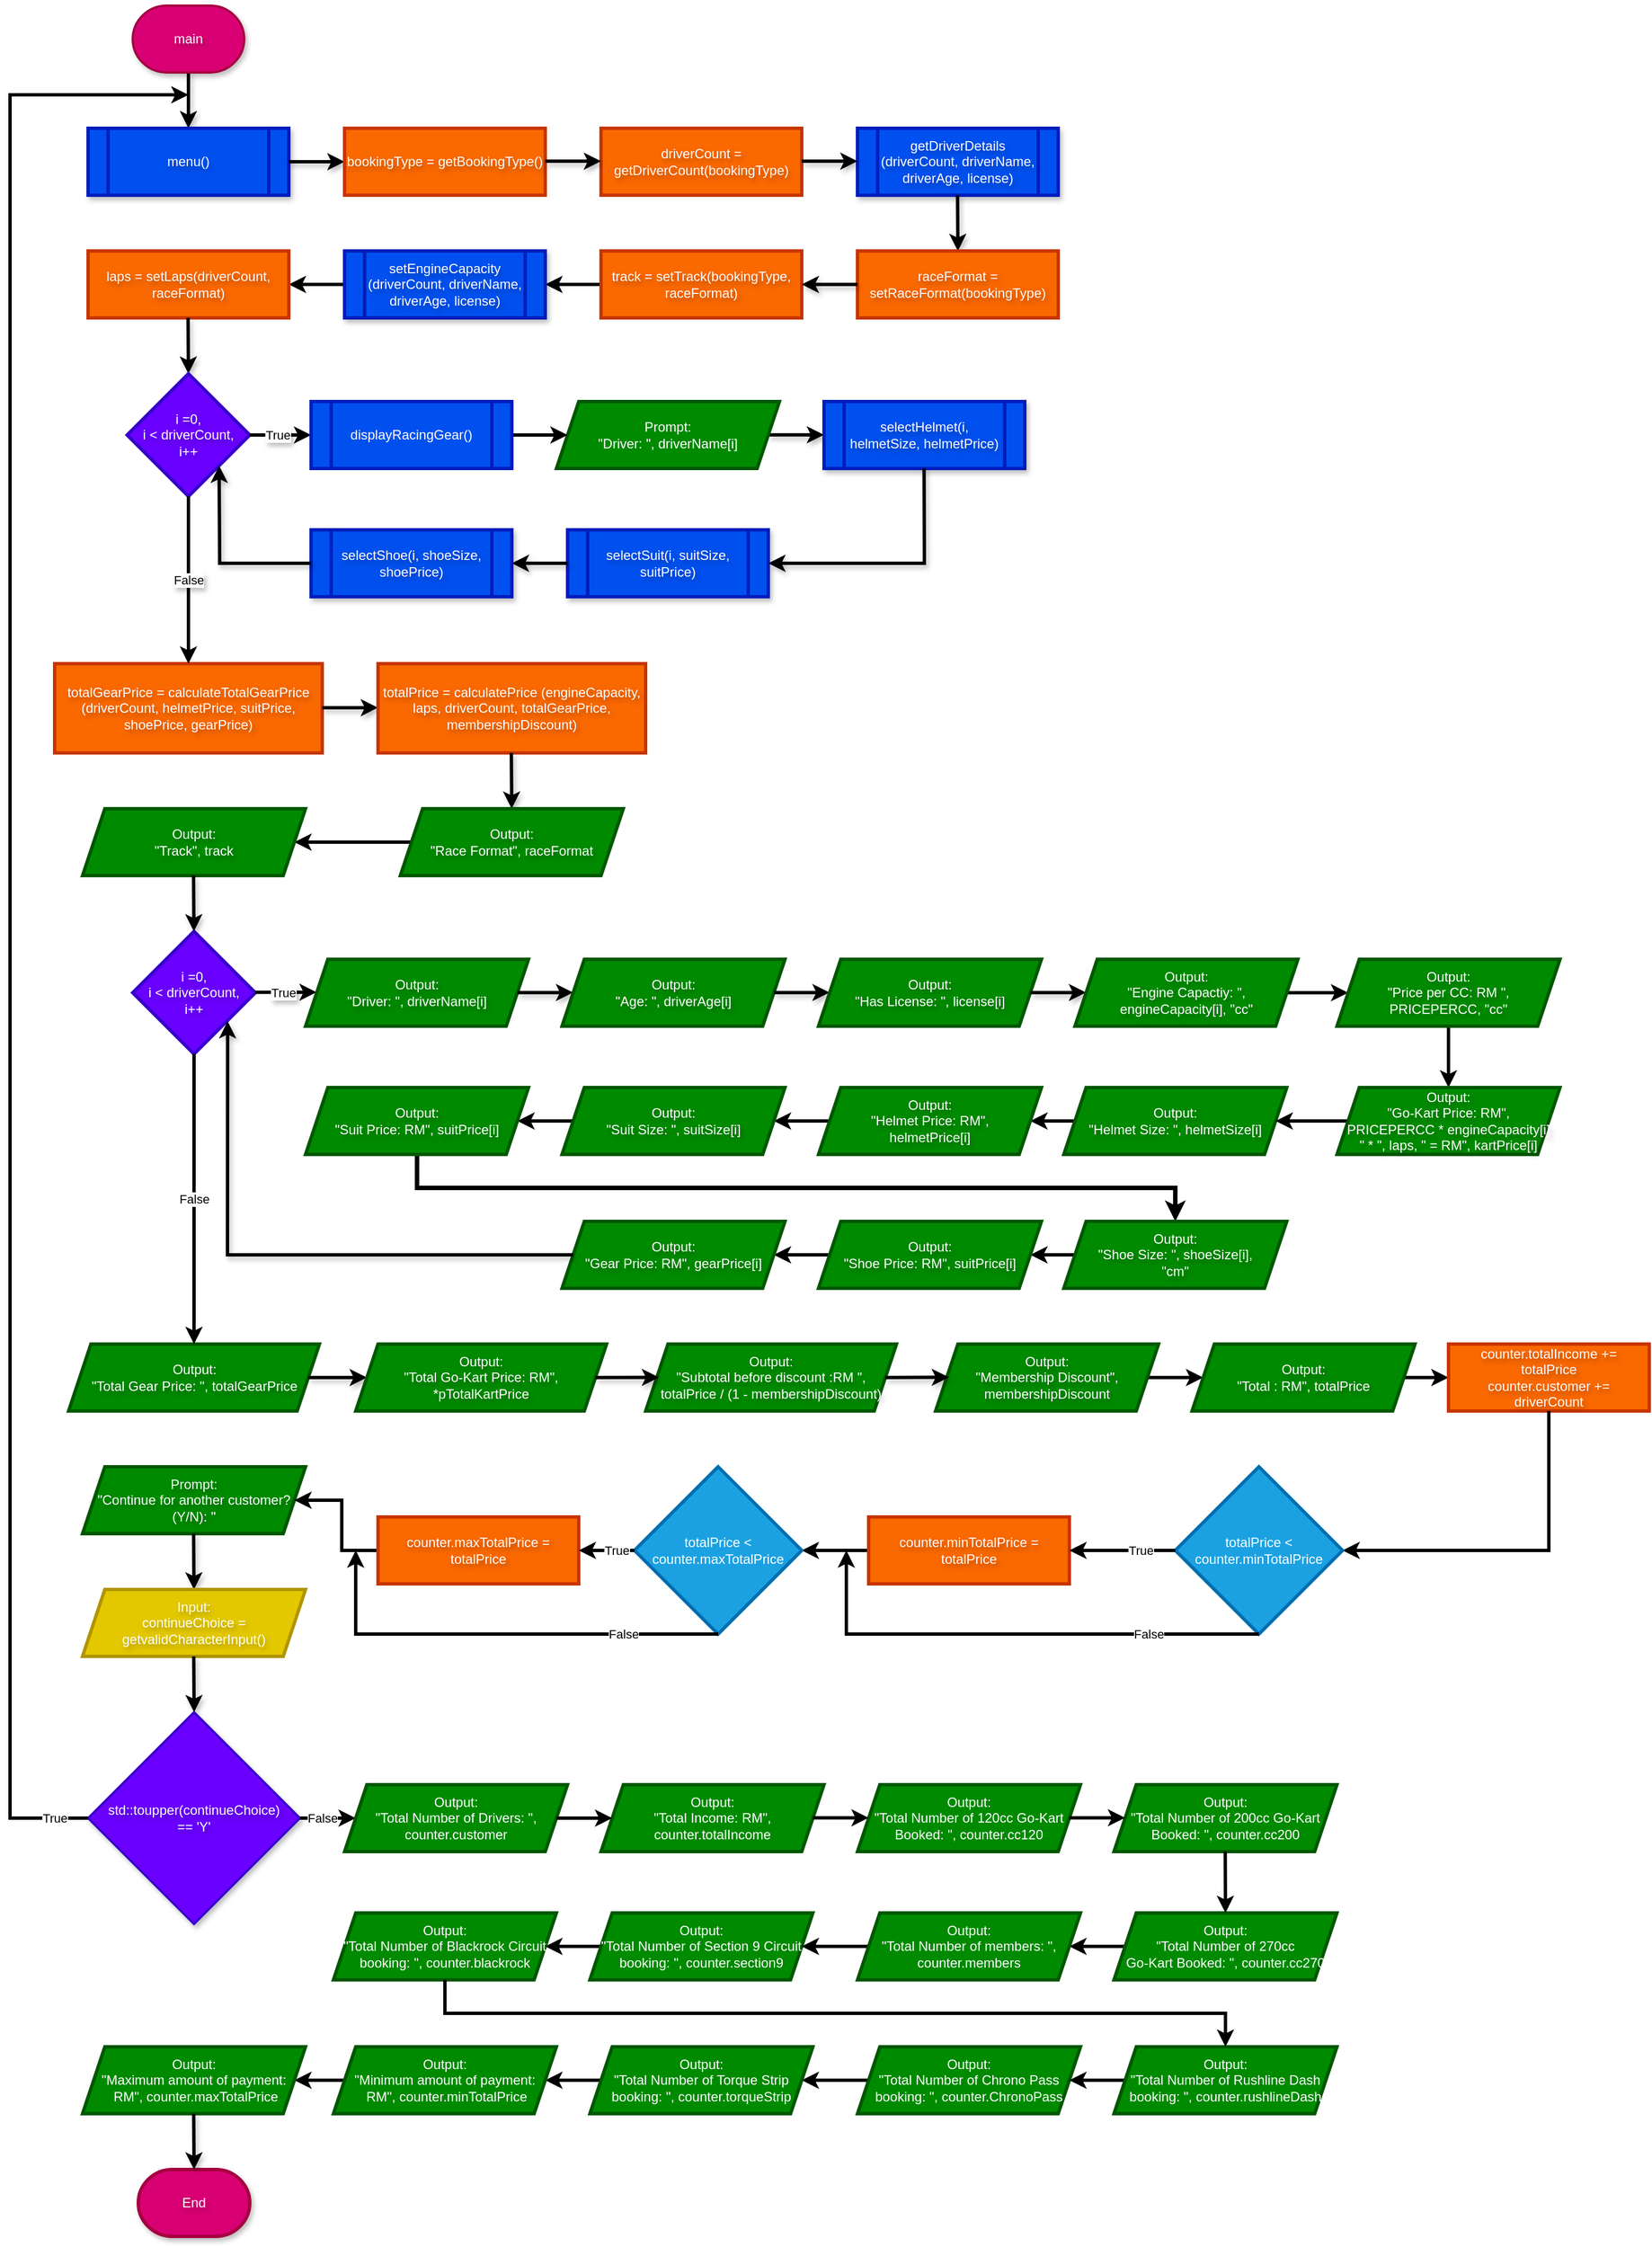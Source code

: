 <mxfile>
    <diagram id="DSDsXnFP1v6kwenmJiHx" name="Page-1">
        <mxGraphModel dx="701" dy="354" grid="1" gridSize="10" guides="1" tooltips="1" connect="1" arrows="1" fold="1" page="1" pageScale="1" pageWidth="827" pageHeight="1169" background="none" math="0" shadow="0">
            <root>
                <mxCell id="0"/>
                <mxCell id="1" parent="0"/>
                <mxCell id="25" value="" style="edgeStyle=none;html=1;strokeWidth=3;shadow=1;textShadow=1;spacing=2;" parent="1" source="2" target="24" edge="1">
                    <mxGeometry relative="1" as="geometry"/>
                </mxCell>
                <mxCell id="2" value="main" style="strokeWidth=2;html=1;shape=mxgraph.flowchart.terminator;whiteSpace=wrap;fillColor=#d80073;strokeColor=#A50040;shadow=1;fontColor=#ffffff;textShadow=1;spacing=2;" parent="1" vertex="1">
                    <mxGeometry x="270" y="40" width="100" height="60" as="geometry"/>
                </mxCell>
                <mxCell id="24" value="menu()" style="shape=process;whiteSpace=wrap;html=1;backgroundOutline=1;strokeWidth=3;shadow=1;fillColor=#0050ef;strokeColor=#001DBC;fontColor=#ffffff;textShadow=1;spacing=2;" parent="1" vertex="1">
                    <mxGeometry x="230" y="150" width="180" height="60" as="geometry"/>
                </mxCell>
                <mxCell id="109" value="std::toupper(continueChoice)&lt;br&gt;== &#39;Y&#39;" style="rhombus;whiteSpace=wrap;html=1;fillColor=#6a00ff;strokeColor=#3700CC;strokeWidth=2;shadow=1;fontColor=#ffffff;textShadow=1;spacing=2;" parent="1" vertex="1">
                    <mxGeometry x="230" y="1570" width="190" height="190" as="geometry"/>
                </mxCell>
                <mxCell id="118" value="" style="edgeStyle=none;html=1;strokeWidth=3;shadow=1;textShadow=1;spacing=2;exitX=1;exitY=0.5;exitDx=0;exitDy=0;" parent="1" source="24" edge="1">
                    <mxGeometry relative="1" as="geometry">
                        <mxPoint x="319.66" y="210" as="sourcePoint"/>
                        <mxPoint x="460" y="180" as="targetPoint"/>
                    </mxGeometry>
                </mxCell>
                <mxCell id="119" value="bookingType = getBookingType()" style="whiteSpace=wrap;html=1;fillColor=#fa6800;fontColor=#FFFFFF;strokeColor=#C73500;strokeWidth=3;textShadow=1;spacing=2;" parent="1" vertex="1">
                    <mxGeometry x="460" y="150" width="180" height="60" as="geometry"/>
                </mxCell>
                <mxCell id="121" value="driverCount =&lt;br&gt;getDriverCount(bookingType)" style="whiteSpace=wrap;html=1;fillColor=#fa6800;fontColor=#FFFFFF;strokeColor=#C73500;strokeWidth=3;textShadow=1;spacing=2;" parent="1" vertex="1">
                    <mxGeometry x="690" y="150" width="180" height="60" as="geometry"/>
                </mxCell>
                <mxCell id="124" value="getDriverDetails (driverCount, driverName, driverAge, license)" style="shape=process;whiteSpace=wrap;html=1;backgroundOutline=1;strokeWidth=3;shadow=1;fillColor=#0050ef;strokeColor=#001DBC;fontColor=#ffffff;textShadow=1;spacing=2;" parent="1" vertex="1">
                    <mxGeometry x="920" y="150" width="180" height="60" as="geometry"/>
                </mxCell>
                <mxCell id="125" value="" style="edgeStyle=none;html=1;strokeWidth=3;shadow=1;entryX=0.5;entryY=0;entryDx=0;entryDy=0;textShadow=1;spacing=2;" parent="1" edge="1">
                    <mxGeometry relative="1" as="geometry">
                        <mxPoint x="1009.71" y="210" as="sourcePoint"/>
                        <mxPoint x="1010.05" y="260" as="targetPoint"/>
                    </mxGeometry>
                </mxCell>
                <mxCell id="126" value="raceFormat =&lt;br&gt;setRaceFormat(bookingType)" style="whiteSpace=wrap;html=1;fillColor=#fa6800;fontColor=#FFFFFF;strokeColor=#C73500;strokeWidth=3;textShadow=1;spacing=2;" parent="1" vertex="1">
                    <mxGeometry x="920" y="260" width="180" height="60" as="geometry"/>
                </mxCell>
                <mxCell id="228" value="" style="edgeStyle=none;html=1;strokeWidth=3;" parent="1" source="129" target="132" edge="1">
                    <mxGeometry relative="1" as="geometry"/>
                </mxCell>
                <mxCell id="129" value="track = setTrack(bookingType, raceFormat)" style="whiteSpace=wrap;html=1;fillColor=#fa6800;fontColor=#FFFFFF;strokeColor=#C73500;strokeWidth=3;textShadow=1;spacing=2;" parent="1" vertex="1">
                    <mxGeometry x="690" y="260" width="180" height="60" as="geometry"/>
                </mxCell>
                <mxCell id="229" value="" style="edgeStyle=none;html=1;strokeWidth=3;" parent="1" source="132" target="134" edge="1">
                    <mxGeometry relative="1" as="geometry"/>
                </mxCell>
                <mxCell id="132" value="setEngineCapacity&lt;br&gt;(driverCount, driverName, driverAge, license)" style="shape=process;whiteSpace=wrap;html=1;backgroundOutline=1;strokeWidth=3;shadow=1;fillColor=#0050ef;strokeColor=#001DBC;fontColor=#ffffff;textShadow=1;spacing=2;" parent="1" vertex="1">
                    <mxGeometry x="460" y="260" width="180" height="60" as="geometry"/>
                </mxCell>
                <mxCell id="134" value="laps = setLaps(driverCount, raceFormat)" style="whiteSpace=wrap;html=1;fillColor=#fa6800;fontColor=#FFFFFF;strokeColor=#C73500;strokeWidth=3;textShadow=1;spacing=2;" parent="1" vertex="1">
                    <mxGeometry x="230" y="260" width="180" height="60" as="geometry"/>
                </mxCell>
                <mxCell id="135" value="" style="edgeStyle=none;html=1;strokeWidth=3;shadow=1;entryX=0.5;entryY=0;entryDx=0;entryDy=0;textShadow=1;spacing=2;" parent="1" edge="1">
                    <mxGeometry relative="1" as="geometry">
                        <mxPoint x="319.66" y="320" as="sourcePoint"/>
                        <mxPoint x="320" y="370" as="targetPoint"/>
                    </mxGeometry>
                </mxCell>
                <mxCell id="136" value="i =0,&lt;br&gt;i &amp;lt; driverCount,&lt;br&gt;i++" style="rhombus;whiteSpace=wrap;html=1;fillColor=#6a00ff;fontColor=#ffffff;strokeColor=#3700CC;textShadow=1;spacing=2;strokeWidth=3;" parent="1" vertex="1">
                    <mxGeometry x="265" y="370" width="110" height="110" as="geometry"/>
                </mxCell>
                <mxCell id="143" value="selectSuit(i, suitSize, suitPrice)" style="shape=process;whiteSpace=wrap;html=1;backgroundOutline=1;strokeWidth=3;shadow=1;fillColor=#0050ef;strokeColor=#001DBC;fontColor=#ffffff;textShadow=1;spacing=2;" parent="1" vertex="1">
                    <mxGeometry x="660" y="510" width="180" height="60" as="geometry"/>
                </mxCell>
                <mxCell id="145" value="selectShoe(i, shoeSize, shoePrice)" style="shape=process;whiteSpace=wrap;html=1;backgroundOutline=1;strokeWidth=3;shadow=1;fillColor=#0050ef;strokeColor=#001DBC;fontColor=#ffffff;textShadow=1;spacing=2;" parent="1" vertex="1">
                    <mxGeometry x="430" y="510" width="180" height="60" as="geometry"/>
                </mxCell>
                <mxCell id="146" value="" style="edgeStyle=none;html=1;strokeWidth=3;shadow=1;entryX=1;entryY=1;entryDx=0;entryDy=0;exitX=0;exitY=0.5;exitDx=0;exitDy=0;rounded=0;curved=0;textShadow=1;spacing=2;" parent="1" source="145" target="136" edge="1">
                    <mxGeometry relative="1" as="geometry">
                        <mxPoint x="428" y="770" as="sourcePoint"/>
                        <mxPoint x="346.5" y="452.5" as="targetPoint"/>
                        <Array as="points">
                            <mxPoint x="348" y="540"/>
                        </Array>
                    </mxGeometry>
                </mxCell>
                <mxCell id="149" value="totalGearPrice = calculateTotalGearPrice (driverCount, helmetPrice, suitPrice, shoePrice, gearPrice)" style="whiteSpace=wrap;html=1;fillColor=#fa6800;fontColor=#FFFFFF;strokeColor=#C73500;strokeWidth=3;textShadow=1;spacing=2;" parent="1" vertex="1">
                    <mxGeometry x="200" y="630" width="240" height="80" as="geometry"/>
                </mxCell>
                <mxCell id="150" value="" style="endArrow=classic;html=1;exitX=0.5;exitY=1;exitDx=0;exitDy=0;entryX=0.5;entryY=0;entryDx=0;entryDy=0;strokeWidth=3;textShadow=1;spacing=2;" parent="1" source="136" target="149" edge="1">
                    <mxGeometry relative="1" as="geometry">
                        <mxPoint x="300" y="630" as="sourcePoint"/>
                        <mxPoint x="400" y="630" as="targetPoint"/>
                    </mxGeometry>
                </mxCell>
                <mxCell id="151" value="False" style="edgeLabel;resizable=0;html=1;;align=center;verticalAlign=middle;textShadow=1;spacing=2;" parent="150" connectable="0" vertex="1">
                    <mxGeometry relative="1" as="geometry"/>
                </mxCell>
                <mxCell id="152" value="" style="endArrow=classic;html=1;exitX=1;exitY=0.5;exitDx=0;exitDy=0;entryX=0;entryY=0.5;entryDx=0;entryDy=0;strokeWidth=3;textShadow=1;spacing=2;" parent="1" source="136" edge="1">
                    <mxGeometry relative="1" as="geometry">
                        <mxPoint x="390" y="460" as="sourcePoint"/>
                        <mxPoint x="430" y="425" as="targetPoint"/>
                    </mxGeometry>
                </mxCell>
                <mxCell id="153" value="True" style="edgeLabel;resizable=0;html=1;;align=center;verticalAlign=middle;textShadow=1;spacing=2;" parent="152" connectable="0" vertex="1">
                    <mxGeometry relative="1" as="geometry">
                        <mxPoint x="-3" as="offset"/>
                    </mxGeometry>
                </mxCell>
                <mxCell id="155" value="" style="edgeStyle=none;html=1;strokeWidth=3;shadow=1;textShadow=1;spacing=2;" parent="1" edge="1">
                    <mxGeometry relative="1" as="geometry">
                        <mxPoint x="440" y="669.47" as="sourcePoint"/>
                        <mxPoint x="490" y="669.47" as="targetPoint"/>
                    </mxGeometry>
                </mxCell>
                <mxCell id="156" value="totalPrice = calculatePrice (engineCapacity, laps, driverCount, totalGearPrice, membershipDiscount)" style="whiteSpace=wrap;html=1;fillColor=#fa6800;fontColor=#FFFFFF;strokeColor=#C73500;strokeWidth=3;textShadow=1;spacing=2;" parent="1" vertex="1">
                    <mxGeometry x="490" y="630" width="240" height="80" as="geometry"/>
                </mxCell>
                <mxCell id="157" value="" style="edgeStyle=none;html=1;strokeWidth=3;shadow=1;entryX=0.5;entryY=0;entryDx=0;entryDy=0;textShadow=1;spacing=2;" parent="1" edge="1">
                    <mxGeometry relative="1" as="geometry">
                        <mxPoint x="609.58" y="710" as="sourcePoint"/>
                        <mxPoint x="609.92" y="760" as="targetPoint"/>
                    </mxGeometry>
                </mxCell>
                <mxCell id="230" value="" style="edgeStyle=none;html=1;strokeWidth=3;" parent="1" source="158" target="161" edge="1">
                    <mxGeometry relative="1" as="geometry"/>
                </mxCell>
                <mxCell id="158" value="Output:&lt;br&gt;&quot;Race Format&quot;, raceFormat" style="shape=parallelogram;perimeter=parallelogramPerimeter;whiteSpace=wrap;html=1;fixedSize=1;fillColor=#008a00;fontColor=#ffffff;strokeColor=#005700;textShadow=1;spacing=2;strokeWidth=3;" parent="1" vertex="1">
                    <mxGeometry x="510" y="760" width="200" height="60" as="geometry"/>
                </mxCell>
                <mxCell id="161" value="Output:&lt;br&gt;&quot;Track&quot;, track" style="shape=parallelogram;perimeter=parallelogramPerimeter;whiteSpace=wrap;html=1;fixedSize=1;fillColor=#008a00;fontColor=#ffffff;strokeColor=#005700;textShadow=1;spacing=2;strokeWidth=3;" parent="1" vertex="1">
                    <mxGeometry x="225" y="760" width="200" height="60" as="geometry"/>
                </mxCell>
                <mxCell id="162" value="i =0,&lt;br&gt;i &amp;lt; driverCount,&lt;br&gt;i++" style="rhombus;whiteSpace=wrap;html=1;fillColor=#6a00ff;fontColor=#ffffff;strokeColor=#3700CC;textShadow=1;spacing=2;strokeWidth=3;" parent="1" vertex="1">
                    <mxGeometry x="270" y="870" width="110" height="110" as="geometry"/>
                </mxCell>
                <mxCell id="163" value="" style="edgeStyle=none;html=1;strokeWidth=3;shadow=1;entryX=0.5;entryY=0;entryDx=0;entryDy=0;textShadow=1;spacing=2;" parent="1" edge="1">
                    <mxGeometry relative="1" as="geometry">
                        <mxPoint x="324.57" y="820" as="sourcePoint"/>
                        <mxPoint x="324.91" y="870" as="targetPoint"/>
                    </mxGeometry>
                </mxCell>
                <mxCell id="164" value="" style="endArrow=classic;html=1;exitX=1;exitY=0.5;exitDx=0;exitDy=0;entryX=0;entryY=0.5;entryDx=0;entryDy=0;strokeWidth=3;textShadow=1;spacing=2;" parent="1" edge="1">
                    <mxGeometry relative="1" as="geometry">
                        <mxPoint x="380" y="924.57" as="sourcePoint"/>
                        <mxPoint x="435" y="924.57" as="targetPoint"/>
                    </mxGeometry>
                </mxCell>
                <mxCell id="165" value="True" style="edgeLabel;resizable=0;html=1;;align=center;verticalAlign=middle;textShadow=1;spacing=2;" parent="164" connectable="0" vertex="1">
                    <mxGeometry relative="1" as="geometry">
                        <mxPoint x="-3" as="offset"/>
                    </mxGeometry>
                </mxCell>
                <mxCell id="166" value="Output:&lt;br&gt;&quot;Driver: &quot;, driverName[i]" style="shape=parallelogram;perimeter=parallelogramPerimeter;whiteSpace=wrap;html=1;fixedSize=1;fillColor=#008a00;fontColor=#ffffff;strokeColor=#005700;textShadow=1;spacing=2;strokeWidth=3;" parent="1" vertex="1">
                    <mxGeometry x="425" y="895" width="200" height="60" as="geometry"/>
                </mxCell>
                <mxCell id="192" value="" style="edgeStyle=none;html=1;textShadow=1;strokeWidth=3;spacing=2;" parent="1" source="171" target="184" edge="1">
                    <mxGeometry relative="1" as="geometry"/>
                </mxCell>
                <mxCell id="171" value="Output:&lt;br&gt;&quot;Helmet Size: &quot;, helmetSize[i]" style="shape=parallelogram;perimeter=parallelogramPerimeter;whiteSpace=wrap;html=1;fixedSize=1;fillColor=#008a00;fontColor=#ffffff;strokeColor=#005700;textShadow=1;spacing=2;strokeWidth=3;" parent="1" vertex="1">
                    <mxGeometry x="1105" y="1010" width="200" height="60" as="geometry"/>
                </mxCell>
                <mxCell id="172" value="" style="edgeStyle=none;html=1;strokeWidth=3;shadow=1;textShadow=1;spacing=2;" parent="1" edge="1">
                    <mxGeometry relative="1" as="geometry">
                        <mxPoint x="840" y="424.83" as="sourcePoint"/>
                        <mxPoint x="890" y="424.83" as="targetPoint"/>
                    </mxGeometry>
                </mxCell>
                <mxCell id="173" value="selectHelmet(i, helmetSize, helmetPrice)" style="shape=process;whiteSpace=wrap;html=1;backgroundOutline=1;strokeWidth=3;shadow=1;fillColor=#0050ef;strokeColor=#001DBC;fontColor=#ffffff;textShadow=1;spacing=2;" parent="1" vertex="1">
                    <mxGeometry x="890" y="395" width="180" height="60" as="geometry"/>
                </mxCell>
                <mxCell id="174" value="" style="edgeStyle=none;html=1;strokeWidth=3;shadow=1;entryX=1;entryY=0.5;entryDx=0;entryDy=0;textShadow=1;spacing=2;rounded=0;curved=0;" parent="1" target="143" edge="1">
                    <mxGeometry relative="1" as="geometry">
                        <mxPoint x="979.7" y="455" as="sourcePoint"/>
                        <mxPoint x="980" y="510" as="targetPoint"/>
                        <Array as="points">
                            <mxPoint x="980" y="540"/>
                        </Array>
                    </mxGeometry>
                </mxCell>
                <mxCell id="176" value="" style="edgeStyle=none;html=1;strokeWidth=3;shadow=1;entryX=1;entryY=0.5;entryDx=0;entryDy=0;exitX=0;exitY=0.5;exitDx=0;exitDy=0;textShadow=1;spacing=2;" parent="1" source="143" target="145" edge="1">
                    <mxGeometry relative="1" as="geometry">
                        <mxPoint x="620" y="434.83" as="sourcePoint"/>
                        <mxPoint x="670" y="434.83" as="targetPoint"/>
                    </mxGeometry>
                </mxCell>
                <mxCell id="178" value="" style="edgeStyle=none;html=1;strokeWidth=3;shadow=1;textShadow=1;spacing=2;" parent="1" edge="1">
                    <mxGeometry relative="1" as="geometry">
                        <mxPoint x="615" y="924.82" as="sourcePoint"/>
                        <mxPoint x="665" y="924.82" as="targetPoint"/>
                    </mxGeometry>
                </mxCell>
                <mxCell id="179" value="Output:&lt;br&gt;&quot;Age: &quot;, driverAge[i]" style="shape=parallelogram;perimeter=parallelogramPerimeter;whiteSpace=wrap;html=1;fixedSize=1;fillColor=#008a00;fontColor=#ffffff;strokeColor=#005700;textShadow=1;spacing=2;strokeWidth=3;" parent="1" vertex="1">
                    <mxGeometry x="655" y="895" width="200" height="60" as="geometry"/>
                </mxCell>
                <mxCell id="180" value="" style="edgeStyle=none;html=1;strokeWidth=3;shadow=1;textShadow=1;spacing=2;" parent="1" edge="1">
                    <mxGeometry relative="1" as="geometry">
                        <mxPoint x="845" y="924.82" as="sourcePoint"/>
                        <mxPoint x="895" y="924.82" as="targetPoint"/>
                    </mxGeometry>
                </mxCell>
                <mxCell id="181" value="&lt;span style=&quot;color: rgb(255, 255, 255);&quot;&gt;Output:&lt;/span&gt;&lt;br&gt;&lt;span style=&quot;color: rgb(255, 255, 255);&quot;&gt;&quot;Has License: &quot;, license[i]&lt;/span&gt;" style="shape=parallelogram;perimeter=parallelogramPerimeter;whiteSpace=wrap;html=1;fixedSize=1;fillColor=#008a00;fontColor=#ffffff;strokeColor=#005700;textShadow=1;spacing=2;strokeWidth=3;" parent="1" vertex="1">
                    <mxGeometry x="885" y="895" width="200" height="60" as="geometry"/>
                </mxCell>
                <mxCell id="182" value="" style="edgeStyle=none;html=1;strokeWidth=3;shadow=1;textShadow=1;spacing=2;" parent="1" edge="1">
                    <mxGeometry relative="1" as="geometry">
                        <mxPoint x="1075" y="924.82" as="sourcePoint"/>
                        <mxPoint x="1125" y="924.82" as="targetPoint"/>
                    </mxGeometry>
                </mxCell>
                <mxCell id="298" value="" style="edgeStyle=none;html=1;strokeWidth=3;" edge="1" parent="1" source="183" target="296">
                    <mxGeometry relative="1" as="geometry"/>
                </mxCell>
                <mxCell id="183" value="&lt;span style=&quot;color: rgb(255, 255, 255);&quot;&gt;Output:&lt;/span&gt;&lt;br&gt;&lt;span style=&quot;color: rgb(255, 255, 255);&quot;&gt;&quot;Engine Capactiy: &quot;, engineCapacity[i], &quot;cc&quot;&lt;/span&gt;" style="shape=parallelogram;perimeter=parallelogramPerimeter;whiteSpace=wrap;html=1;fixedSize=1;fillColor=#008a00;fontColor=#ffffff;strokeColor=#005700;textShadow=1;spacing=2;strokeWidth=3;" parent="1" vertex="1">
                    <mxGeometry x="1115" y="895" width="200" height="60" as="geometry"/>
                </mxCell>
                <mxCell id="193" value="" style="edgeStyle=none;html=1;textShadow=1;strokeWidth=3;spacing=2;" parent="1" source="184" target="185" edge="1">
                    <mxGeometry relative="1" as="geometry"/>
                </mxCell>
                <mxCell id="184" value="&lt;span style=&quot;color: rgb(255, 255, 255);&quot;&gt;Output:&lt;/span&gt;&lt;br&gt;&lt;span style=&quot;color: rgb(255, 255, 255);&quot;&gt;&quot;Helmet Price: RM&quot;,&lt;br&gt;helmetPrice[i]&lt;/span&gt;" style="shape=parallelogram;perimeter=parallelogramPerimeter;whiteSpace=wrap;html=1;fixedSize=1;fillColor=#008a00;fontColor=#ffffff;strokeColor=#005700;textShadow=1;spacing=2;strokeWidth=3;" parent="1" vertex="1">
                    <mxGeometry x="885" y="1010" width="200" height="60" as="geometry"/>
                </mxCell>
                <mxCell id="194" value="" style="edgeStyle=none;html=1;textShadow=1;strokeWidth=3;spacing=2;" parent="1" source="185" target="186" edge="1">
                    <mxGeometry relative="1" as="geometry"/>
                </mxCell>
                <mxCell id="185" value="&lt;span style=&quot;color: rgb(255, 255, 255);&quot;&gt;Output:&lt;/span&gt;&lt;br&gt;&lt;span style=&quot;color: rgb(255, 255, 255);&quot;&gt;&quot;Suit Size: &quot;, suitSize[i]&lt;/span&gt;" style="shape=parallelogram;perimeter=parallelogramPerimeter;whiteSpace=wrap;html=1;fixedSize=1;fillColor=#008a00;fontColor=#ffffff;strokeColor=#005700;textShadow=1;spacing=2;strokeWidth=3;" parent="1" vertex="1">
                    <mxGeometry x="655" y="1010" width="200" height="60" as="geometry"/>
                </mxCell>
                <mxCell id="196" value="" style="edgeStyle=none;html=1;entryX=0.5;entryY=0;entryDx=0;entryDy=0;strokeWidth=4;textShadow=1;rounded=0;curved=0;spacing=2;" parent="1" source="186" target="187" edge="1">
                    <mxGeometry relative="1" as="geometry">
                        <mxPoint x="525.0" y="1150" as="targetPoint"/>
                        <Array as="points">
                            <mxPoint x="525" y="1100"/>
                            <mxPoint x="1205" y="1100"/>
                        </Array>
                    </mxGeometry>
                </mxCell>
                <mxCell id="186" value="&lt;span style=&quot;color: rgb(255, 255, 255);&quot;&gt;Output:&lt;/span&gt;&lt;br&gt;&lt;span style=&quot;color: rgb(255, 255, 255);&quot;&gt;&quot;Suit Price: RM&quot;, suitPrice[i]&lt;/span&gt;" style="shape=parallelogram;perimeter=parallelogramPerimeter;whiteSpace=wrap;html=1;fixedSize=1;fillColor=#008a00;fontColor=#ffffff;strokeColor=#005700;textShadow=1;spacing=2;strokeWidth=3;" parent="1" vertex="1">
                    <mxGeometry x="425" y="1010" width="200" height="60" as="geometry"/>
                </mxCell>
                <mxCell id="197" value="" style="edgeStyle=none;html=1;textShadow=1;strokeWidth=3;spacing=2;" parent="1" source="187" target="188" edge="1">
                    <mxGeometry relative="1" as="geometry"/>
                </mxCell>
                <mxCell id="187" value="&lt;span style=&quot;color: rgb(255, 255, 255);&quot;&gt;Output:&lt;/span&gt;&lt;br&gt;&lt;span style=&quot;color: rgb(255, 255, 255);&quot;&gt;&quot;Shoe Size: &quot;, shoeSize[i],&lt;br&gt;&quot;cm&quot;&lt;/span&gt;" style="shape=parallelogram;perimeter=parallelogramPerimeter;whiteSpace=wrap;html=1;fixedSize=1;fillColor=#008a00;fontColor=#ffffff;strokeColor=#005700;textShadow=1;spacing=2;strokeWidth=3;" parent="1" vertex="1">
                    <mxGeometry x="1105" y="1130" width="200" height="60" as="geometry"/>
                </mxCell>
                <mxCell id="198" value="" style="edgeStyle=none;html=1;textShadow=1;strokeWidth=3;spacing=2;" parent="1" source="188" target="189" edge="1">
                    <mxGeometry relative="1" as="geometry"/>
                </mxCell>
                <mxCell id="188" value="&lt;span style=&quot;color: rgb(255, 255, 255);&quot;&gt;Output:&lt;/span&gt;&lt;br&gt;&lt;span style=&quot;color: rgb(255, 255, 255);&quot;&gt;&quot;Shoe Price: RM&quot;, suitPrice[i]&lt;/span&gt;" style="shape=parallelogram;perimeter=parallelogramPerimeter;whiteSpace=wrap;html=1;fixedSize=1;fillColor=#008a00;fontColor=#ffffff;strokeColor=#005700;textShadow=1;spacing=2;strokeWidth=3;" parent="1" vertex="1">
                    <mxGeometry x="885" y="1130" width="200" height="60" as="geometry"/>
                </mxCell>
                <mxCell id="189" value="&lt;span style=&quot;color: rgb(255, 255, 255);&quot;&gt;Output:&lt;/span&gt;&lt;br&gt;&lt;span style=&quot;color: rgb(255, 255, 255);&quot;&gt;&quot;Gear Price: RM&quot;, gearPrice[i]&lt;/span&gt;" style="shape=parallelogram;perimeter=parallelogramPerimeter;whiteSpace=wrap;html=1;fixedSize=1;fillColor=#008a00;fontColor=#ffffff;strokeColor=#005700;textShadow=1;spacing=2;strokeWidth=3;" parent="1" vertex="1">
                    <mxGeometry x="655" y="1130" width="200" height="60" as="geometry"/>
                </mxCell>
                <mxCell id="190" value="" style="edgeStyle=none;html=1;strokeWidth=3;shadow=1;exitX=0;exitY=0.5;exitDx=0;exitDy=0;textShadow=1;rounded=0;curved=0;entryX=0.774;entryY=0.732;entryDx=0;entryDy=0;entryPerimeter=0;spacing=2;" parent="1" source="189" target="162" edge="1">
                    <mxGeometry relative="1" as="geometry">
                        <mxPoint x="674" y="1157.5" as="sourcePoint"/>
                        <mxPoint x="355" y="990" as="targetPoint"/>
                        <Array as="points">
                            <mxPoint x="355" y="1160"/>
                        </Array>
                    </mxGeometry>
                </mxCell>
                <mxCell id="201" value="&lt;span style=&quot;color: rgb(255, 255, 255);&quot;&gt;Output:&lt;/span&gt;&lt;br&gt;&lt;span style=&quot;color: rgb(255, 255, 255);&quot;&gt;&quot;Total Gear Price: &quot;, totalGearPrice&lt;/span&gt;" style="shape=parallelogram;perimeter=parallelogramPerimeter;whiteSpace=wrap;html=1;fixedSize=1;fillColor=#008a00;fontColor=#ffffff;strokeColor=#005700;textShadow=1;spacing=2;strokeWidth=3;" parent="1" vertex="1">
                    <mxGeometry x="212.5" y="1240" width="225" height="60" as="geometry"/>
                </mxCell>
                <mxCell id="202" value="" style="endArrow=classic;html=1;exitX=0.5;exitY=1;exitDx=0;exitDy=0;entryX=0.5;entryY=0;entryDx=0;entryDy=0;strokeWidth=3;spacing=2;" parent="1" source="162" target="201" edge="1">
                    <mxGeometry relative="1" as="geometry">
                        <mxPoint x="375" y="1070" as="sourcePoint"/>
                        <mxPoint x="475" y="1070" as="targetPoint"/>
                    </mxGeometry>
                </mxCell>
                <mxCell id="203" value="False" style="edgeLabel;resizable=0;html=1;;align=center;verticalAlign=middle;spacing=2;" parent="202" connectable="0" vertex="1">
                    <mxGeometry relative="1" as="geometry"/>
                </mxCell>
                <mxCell id="204" value="" style="edgeStyle=none;html=1;strokeWidth=3;shadow=1;textShadow=1;spacing=2;exitX=1;exitY=0.5;exitDx=0;exitDy=0;" parent="1" source="201" edge="1">
                    <mxGeometry relative="1" as="geometry">
                        <mxPoint x="438" y="1270" as="sourcePoint"/>
                        <mxPoint x="480" y="1270" as="targetPoint"/>
                    </mxGeometry>
                </mxCell>
                <mxCell id="231" value="" style="edgeStyle=none;html=1;strokeWidth=3;" parent="1" source="205" target="207" edge="1">
                    <mxGeometry relative="1" as="geometry"/>
                </mxCell>
                <mxCell id="205" value="Output:&lt;br&gt;&quot;Membership Discount&quot;,&lt;br&gt;membershipDiscount" style="shape=parallelogram;perimeter=parallelogramPerimeter;whiteSpace=wrap;html=1;fixedSize=1;fillColor=#008a00;fontColor=#ffffff;strokeColor=#005700;textShadow=1;spacing=2;strokeWidth=3;" parent="1" vertex="1">
                    <mxGeometry x="990" y="1240" width="200" height="60" as="geometry"/>
                </mxCell>
                <mxCell id="274" value="" style="edgeStyle=none;html=1;strokeWidth=3;" parent="1" source="207" target="208" edge="1">
                    <mxGeometry relative="1" as="geometry"/>
                </mxCell>
                <mxCell id="207" value="Output:&lt;br&gt;&quot;Total : RM&quot;, totalPrice" style="shape=parallelogram;perimeter=parallelogramPerimeter;whiteSpace=wrap;html=1;fixedSize=1;fillColor=#008a00;fontColor=#ffffff;strokeColor=#005700;textShadow=1;spacing=2;strokeWidth=3;" parent="1" vertex="1">
                    <mxGeometry x="1220" y="1240" width="200" height="60" as="geometry"/>
                </mxCell>
                <mxCell id="208" value="counter.totalIncome +=&lt;br&gt;totalPrice&lt;br&gt;&lt;span style=&quot;color: rgb(255, 255, 255);&quot;&gt;counter.customer +=&lt;/span&gt;&lt;br&gt;&lt;span style=&quot;color: rgb(255, 255, 255);&quot;&gt;driverCount&lt;/span&gt;" style="whiteSpace=wrap;html=1;fillColor=#fa6800;fontColor=#FFFFFF;strokeColor=#C73500;strokeWidth=3;textShadow=1;spacing=2;" parent="1" vertex="1">
                    <mxGeometry x="1450" y="1240" width="180" height="60" as="geometry"/>
                </mxCell>
                <mxCell id="283" value="" style="edgeStyle=none;html=1;strokeWidth=3;exitX=0.5;exitY=1;exitDx=0;exitDy=0;entryX=1;entryY=0.5;entryDx=0;entryDy=0;rounded=0;curved=0;" parent="1" edge="1" target="276" source="208">
                    <mxGeometry relative="1" as="geometry">
                        <mxPoint x="1280" y="1300" as="sourcePoint"/>
                        <mxPoint x="1280" y="1350" as="targetPoint"/>
                        <Array as="points">
                            <mxPoint x="1540" y="1425"/>
                        </Array>
                    </mxGeometry>
                </mxCell>
                <mxCell id="215" value="Prompt:&lt;br&gt;&quot;Continue for another customer?&lt;br&gt;(Y/N): &quot;" style="shape=parallelogram;perimeter=parallelogramPerimeter;whiteSpace=wrap;html=1;fixedSize=1;fillColor=#008a00;fontColor=#ffffff;strokeColor=#005700;textShadow=1;spacing=2;strokeWidth=3;" parent="1" vertex="1">
                    <mxGeometry x="225" y="1350" width="200" height="60" as="geometry"/>
                </mxCell>
                <mxCell id="216" value="" style="edgeStyle=none;html=1;strokeWidth=3;shadow=1;entryX=0.5;entryY=0;entryDx=0;entryDy=0;textShadow=1;spacing=2;" parent="1" edge="1">
                    <mxGeometry relative="1" as="geometry">
                        <mxPoint x="324.63" y="1410" as="sourcePoint"/>
                        <mxPoint x="324.97" y="1460" as="targetPoint"/>
                    </mxGeometry>
                </mxCell>
                <mxCell id="217" value="Input:&lt;br&gt;continueChoice =&lt;br&gt;getvalidCharacterInput()" style="shape=parallelogram;perimeter=parallelogramPerimeter;whiteSpace=wrap;html=1;fixedSize=1;fillColor=#e3c800;fontColor=#FFFFFF;strokeColor=#B09500;textShadow=1;spacing=2;strokeWidth=3;" parent="1" vertex="1">
                    <mxGeometry x="225" y="1460" width="200" height="60" as="geometry"/>
                </mxCell>
                <mxCell id="218" value="" style="edgeStyle=none;html=1;strokeWidth=3;shadow=1;entryX=0.5;entryY=0;entryDx=0;entryDy=0;textShadow=1;spacing=2;" parent="1" edge="1">
                    <mxGeometry relative="1" as="geometry">
                        <mxPoint x="324.76" y="1520" as="sourcePoint"/>
                        <mxPoint x="325.1" y="1570" as="targetPoint"/>
                    </mxGeometry>
                </mxCell>
                <mxCell id="221" value="End" style="strokeWidth=3;html=1;shape=mxgraph.flowchart.terminator;whiteSpace=wrap;fillColor=#d80073;strokeColor=#A50040;shadow=1;fontColor=#ffffff;textShadow=1;spacing=2;" parent="1" vertex="1">
                    <mxGeometry x="275" y="1980" width="100" height="60" as="geometry"/>
                </mxCell>
                <mxCell id="223" value="Prompt:&lt;br&gt;&quot;Driver: &quot;, driverName[i]" style="shape=parallelogram;perimeter=parallelogramPerimeter;whiteSpace=wrap;html=1;fixedSize=1;fillColor=#008a00;fontColor=#ffffff;strokeColor=#005700;strokeWidth=3;" parent="1" vertex="1">
                    <mxGeometry x="650" y="395" width="200" height="60" as="geometry"/>
                </mxCell>
                <mxCell id="225" value="" style="edgeStyle=none;html=1;strokeWidth=3;shadow=1;textShadow=1;spacing=2;exitX=1;exitY=0.5;exitDx=0;exitDy=0;" parent="1" edge="1">
                    <mxGeometry relative="1" as="geometry">
                        <mxPoint x="640" y="179.55" as="sourcePoint"/>
                        <mxPoint x="690" y="179.55" as="targetPoint"/>
                    </mxGeometry>
                </mxCell>
                <mxCell id="226" value="" style="edgeStyle=none;html=1;strokeWidth=3;shadow=1;textShadow=1;spacing=2;exitX=1;exitY=0.5;exitDx=0;exitDy=0;" parent="1" edge="1">
                    <mxGeometry relative="1" as="geometry">
                        <mxPoint x="870" y="179.5" as="sourcePoint"/>
                        <mxPoint x="920" y="179.5" as="targetPoint"/>
                    </mxGeometry>
                </mxCell>
                <mxCell id="227" value="" style="edgeStyle=none;html=1;strokeWidth=3;shadow=1;textShadow=1;spacing=2;exitX=0;exitY=0.5;exitDx=0;exitDy=0;entryX=1;entryY=0.5;entryDx=0;entryDy=0;" parent="1" source="126" target="129" edge="1">
                    <mxGeometry relative="1" as="geometry">
                        <mxPoint x="880" y="189.5" as="sourcePoint"/>
                        <mxPoint x="930" y="189.5" as="targetPoint"/>
                    </mxGeometry>
                </mxCell>
                <mxCell id="236" value="True" style="edgeStyle=none;orthogonalLoop=1;jettySize=auto;html=1;strokeWidth=3;exitX=0;exitY=0.5;exitDx=0;exitDy=0;rounded=0;curved=0;" parent="1" source="109" edge="1">
                    <mxGeometry x="-0.966" width="100" relative="1" as="geometry">
                        <mxPoint x="90" y="1750" as="sourcePoint"/>
                        <mxPoint x="320" y="120" as="targetPoint"/>
                        <Array as="points">
                            <mxPoint x="160" y="1665"/>
                            <mxPoint x="160" y="120"/>
                        </Array>
                        <mxPoint as="offset"/>
                    </mxGeometry>
                </mxCell>
                <mxCell id="238" value="False" style="edgeStyle=none;orthogonalLoop=1;jettySize=auto;html=1;strokeWidth=3;exitX=1;exitY=0.5;exitDx=0;exitDy=0;" parent="1" source="109" edge="1">
                    <mxGeometry x="-0.2" width="100" relative="1" as="geometry">
                        <mxPoint x="337.5" y="1770" as="sourcePoint"/>
                        <mxPoint x="470" y="1665" as="targetPoint"/>
                        <Array as="points"/>
                        <mxPoint as="offset"/>
                    </mxGeometry>
                </mxCell>
                <mxCell id="239" value="Output:&lt;br&gt;&quot;Total Number of Drivers: &quot;,&lt;br&gt;counter.customer" style="shape=parallelogram;perimeter=parallelogramPerimeter;whiteSpace=wrap;html=1;fixedSize=1;fillColor=#008a00;fontColor=#ffffff;strokeColor=#005700;strokeWidth=3;" parent="1" vertex="1">
                    <mxGeometry x="460" y="1635" width="200" height="60" as="geometry"/>
                </mxCell>
                <mxCell id="241" value="Output:&lt;br&gt;&quot;Total Number of 120cc Go-Kart Booked: &quot;, counter.cc120" style="shape=parallelogram;perimeter=parallelogramPerimeter;whiteSpace=wrap;html=1;fixedSize=1;fillColor=#008a00;fontColor=#ffffff;strokeColor=#005700;strokeWidth=3;" parent="1" vertex="1">
                    <mxGeometry x="920" y="1635" width="200" height="60" as="geometry"/>
                </mxCell>
                <mxCell id="242" value="Output:&lt;br&gt;&quot;Total Number of 200cc Go-Kart Booked: &quot;, counter.cc200" style="shape=parallelogram;perimeter=parallelogramPerimeter;whiteSpace=wrap;html=1;fixedSize=1;fillColor=#008a00;fontColor=#ffffff;strokeColor=#005700;strokeWidth=3;" parent="1" vertex="1">
                    <mxGeometry x="1150" y="1635" width="200" height="60" as="geometry"/>
                </mxCell>
                <mxCell id="264" value="" style="edgeStyle=none;html=1;strokeWidth=3;" parent="1" source="245" target="246" edge="1">
                    <mxGeometry relative="1" as="geometry"/>
                </mxCell>
                <mxCell id="245" value="Output:&lt;br&gt;&quot;Total Number of Section 9 Circuit booking: &quot;, counter.section9" style="shape=parallelogram;perimeter=parallelogramPerimeter;whiteSpace=wrap;html=1;fixedSize=1;strokeWidth=3;fillColor=#008a00;fontColor=#ffffff;strokeColor=#005700;" parent="1" vertex="1">
                    <mxGeometry x="680" y="1750" width="200" height="60" as="geometry"/>
                </mxCell>
                <mxCell id="246" value="Output:&lt;br&gt;&quot;Total Number of Blackrock Circuit booking: &quot;, counter.blackrock" style="shape=parallelogram;perimeter=parallelogramPerimeter;whiteSpace=wrap;html=1;fixedSize=1;strokeWidth=3;fillColor=#008a00;fontColor=#ffffff;strokeColor=#005700;" parent="1" vertex="1">
                    <mxGeometry x="450" y="1750" width="200" height="60" as="geometry"/>
                </mxCell>
                <mxCell id="268" value="" style="edgeStyle=none;html=1;strokeWidth=3;" parent="1" source="249" target="250" edge="1">
                    <mxGeometry relative="1" as="geometry"/>
                </mxCell>
                <mxCell id="249" value="Output:&lt;br&gt;&quot;Total Number of Chrono Pass booking: &quot;, counter.ChronoPass" style="shape=parallelogram;perimeter=parallelogramPerimeter;whiteSpace=wrap;html=1;fixedSize=1;fillColor=#008a00;fontColor=#ffffff;strokeColor=#005700;strokeWidth=3;" parent="1" vertex="1">
                    <mxGeometry x="920" y="1870" width="200" height="60" as="geometry"/>
                </mxCell>
                <mxCell id="291" value="" style="edgeStyle=none;html=1;strokeWidth=3;" parent="1" source="250" target="289" edge="1">
                    <mxGeometry relative="1" as="geometry"/>
                </mxCell>
                <mxCell id="250" value="Output:&lt;br&gt;&quot;Total Number of Torque Strip booking: &quot;, counter.torqueStrip" style="shape=parallelogram;perimeter=parallelogramPerimeter;whiteSpace=wrap;html=1;fixedSize=1;strokeWidth=3;fillColor=#008a00;fontColor=#ffffff;strokeColor=#005700;" parent="1" vertex="1">
                    <mxGeometry x="680" y="1870" width="200" height="60" as="geometry"/>
                </mxCell>
                <mxCell id="267" value="" style="edgeStyle=none;html=1;strokeWidth=3;" parent="1" source="252" target="249" edge="1">
                    <mxGeometry relative="1" as="geometry"/>
                </mxCell>
                <mxCell id="252" value="&lt;span style=&quot;color: rgb(255, 255, 255);&quot;&gt;Output:&lt;/span&gt;&lt;br&gt;&lt;span style=&quot;color: rgb(255, 255, 255);&quot;&gt;&quot;Total Number of Rushline Dash booking: &quot;, counter.rushlineDash&lt;/span&gt;" style="shape=parallelogram;perimeter=parallelogramPerimeter;whiteSpace=wrap;html=1;fixedSize=1;fillColor=#008a00;fontColor=#ffffff;strokeColor=#005700;strokeWidth=3;" parent="1" vertex="1">
                    <mxGeometry x="1150" y="1870" width="200" height="60" as="geometry"/>
                </mxCell>
                <mxCell id="253" value="&lt;span style=&quot;color: rgb(255, 255, 255);&quot;&gt;Output:&lt;/span&gt;&lt;br&gt;&lt;span style=&quot;color: rgb(255, 255, 255);&quot;&gt;&quot;Total Income: RM&quot;,&lt;/span&gt;&lt;br&gt;&lt;span style=&quot;color: rgb(255, 255, 255);&quot;&gt;counter.totalIncome&lt;/span&gt;" style="shape=parallelogram;perimeter=parallelogramPerimeter;whiteSpace=wrap;html=1;fixedSize=1;fillColor=#008a00;fontColor=#ffffff;strokeColor=#005700;strokeWidth=3;" parent="1" vertex="1">
                    <mxGeometry x="690" y="1635" width="200" height="60" as="geometry"/>
                </mxCell>
                <mxCell id="262" value="" style="edgeStyle=none;html=1;strokeWidth=3;" parent="1" source="254" target="255" edge="1">
                    <mxGeometry relative="1" as="geometry"/>
                </mxCell>
                <mxCell id="254" value="&lt;span style=&quot;color: rgb(255, 255, 255);&quot;&gt;Output:&lt;/span&gt;&lt;br&gt;&lt;span style=&quot;color: rgb(255, 255, 255);&quot;&gt;&quot;Total Number of 270cc&lt;/span&gt;&lt;br&gt;&lt;span style=&quot;color: rgb(255, 255, 255);&quot;&gt;Go-Kart Booked: &quot;, counter.cc270&lt;/span&gt;" style="shape=parallelogram;perimeter=parallelogramPerimeter;whiteSpace=wrap;html=1;fixedSize=1;fillColor=#008a00;fontColor=#ffffff;strokeColor=#005700;strokeWidth=3;" parent="1" vertex="1">
                    <mxGeometry x="1150" y="1750" width="200" height="60" as="geometry"/>
                </mxCell>
                <mxCell id="263" value="" style="edgeStyle=none;html=1;strokeWidth=3;" parent="1" source="255" target="245" edge="1">
                    <mxGeometry relative="1" as="geometry"/>
                </mxCell>
                <mxCell id="255" value="&lt;span style=&quot;color: rgb(255, 255, 255);&quot;&gt;Output:&lt;/span&gt;&lt;br&gt;&lt;span style=&quot;color: rgb(255, 255, 255);&quot;&gt;&quot;Total Number of members: &quot;, counter.members&lt;/span&gt;" style="shape=parallelogram;perimeter=parallelogramPerimeter;whiteSpace=wrap;html=1;fixedSize=1;fillColor=#008a00;fontColor=#ffffff;strokeColor=#005700;strokeWidth=3;" parent="1" vertex="1">
                    <mxGeometry x="920" y="1750" width="200" height="60" as="geometry"/>
                </mxCell>
                <mxCell id="256" value="" style="edgeStyle=none;orthogonalLoop=1;jettySize=auto;html=1;strokeWidth=3;exitX=1;exitY=0.5;exitDx=0;exitDy=0;" parent="1" source="239" edge="1">
                    <mxGeometry width="100" relative="1" as="geometry">
                        <mxPoint x="600" y="1720" as="sourcePoint"/>
                        <mxPoint x="700" y="1665" as="targetPoint"/>
                        <Array as="points"/>
                    </mxGeometry>
                </mxCell>
                <mxCell id="257" value="" style="edgeStyle=none;orthogonalLoop=1;jettySize=auto;html=1;strokeWidth=3;exitX=1;exitY=0.5;exitDx=0;exitDy=0;" parent="1" edge="1">
                    <mxGeometry width="100" relative="1" as="geometry">
                        <mxPoint x="880" y="1664.71" as="sourcePoint"/>
                        <mxPoint x="930" y="1664.71" as="targetPoint"/>
                        <Array as="points"/>
                    </mxGeometry>
                </mxCell>
                <mxCell id="260" value="" style="edgeStyle=none;orthogonalLoop=1;jettySize=auto;html=1;strokeWidth=3;exitX=1;exitY=0.5;exitDx=0;exitDy=0;" parent="1" edge="1">
                    <mxGeometry width="100" relative="1" as="geometry">
                        <mxPoint x="1110" y="1664.69" as="sourcePoint"/>
                        <mxPoint x="1160" y="1664.69" as="targetPoint"/>
                        <Array as="points"/>
                    </mxGeometry>
                </mxCell>
                <mxCell id="261" value="" style="edgeStyle=none;orthogonalLoop=1;jettySize=auto;html=1;strokeWidth=3;exitX=0.5;exitY=1;exitDx=0;exitDy=0;entryX=0.5;entryY=0;entryDx=0;entryDy=0;" parent="1" target="254" edge="1">
                    <mxGeometry width="100" relative="1" as="geometry">
                        <mxPoint x="1249.77" y="1695" as="sourcePoint"/>
                        <mxPoint x="1249.77" y="1745" as="targetPoint"/>
                        <Array as="points"/>
                    </mxGeometry>
                </mxCell>
                <mxCell id="265" value="" style="edgeStyle=none;orthogonalLoop=1;jettySize=auto;html=1;exitX=0.5;exitY=1;exitDx=0;exitDy=0;entryX=0.5;entryY=0;entryDx=0;entryDy=0;rounded=0;curved=0;strokeWidth=3;" parent="1" source="246" target="252" edge="1">
                    <mxGeometry width="100" relative="1" as="geometry">
                        <mxPoint x="460" y="1900" as="sourcePoint"/>
                        <mxPoint x="560" y="1900" as="targetPoint"/>
                        <Array as="points">
                            <mxPoint x="550" y="1840"/>
                            <mxPoint x="1250" y="1840"/>
                        </Array>
                    </mxGeometry>
                </mxCell>
                <mxCell id="273" value="" style="edgeStyle=none;html=1;strokeWidth=3;" parent="1" source="271" target="223" edge="1">
                    <mxGeometry relative="1" as="geometry"/>
                </mxCell>
                <mxCell id="271" value="displayRacingGear()" style="shape=process;whiteSpace=wrap;html=1;backgroundOutline=1;fillColor=#0050ef;fontColor=#ffffff;strokeColor=#001DBC;strokeWidth=3;" parent="1" vertex="1">
                    <mxGeometry x="430" y="395" width="180" height="60" as="geometry"/>
                </mxCell>
                <mxCell id="276" value="totalPrice &amp;lt; counter.minTotalPrice" style="rhombus;whiteSpace=wrap;html=1;fillColor=#1ba1e2;fontColor=#ffffff;strokeColor=#006EAF;strokeWidth=3;" parent="1" vertex="1">
                    <mxGeometry x="1205" y="1350" width="150" height="150" as="geometry"/>
                </mxCell>
                <mxCell id="286" value="" style="edgeStyle=none;html=1;strokeWidth=3;" parent="1" source="278" target="280" edge="1">
                    <mxGeometry relative="1" as="geometry"/>
                </mxCell>
                <mxCell id="278" value="counter.minTotalPrice =&lt;br&gt;totalPrice" style="whiteSpace=wrap;html=1;fillColor=#fa6800;fontColor=#FFFFFF;strokeColor=#C73500;strokeWidth=3;textShadow=1;spacing=2;" parent="1" vertex="1">
                    <mxGeometry x="930" y="1395" width="180" height="60" as="geometry"/>
                </mxCell>
                <mxCell id="282" value="" style="edgeStyle=orthogonalEdgeStyle;html=1;entryX=1;entryY=0.5;entryDx=0;entryDy=0;exitX=0;exitY=0.5;exitDx=0;exitDy=0;rounded=0;curved=0;strokeWidth=3;" parent="1" source="279" target="215" edge="1">
                    <mxGeometry relative="1" as="geometry"/>
                </mxCell>
                <mxCell id="279" value="counter.maxTotalPrice =&lt;br&gt;totalPrice" style="whiteSpace=wrap;html=1;fillColor=#fa6800;fontColor=#FFFFFF;strokeColor=#C73500;strokeWidth=3;textShadow=1;spacing=2;" parent="1" vertex="1">
                    <mxGeometry x="490" y="1395" width="180" height="60" as="geometry"/>
                </mxCell>
                <mxCell id="280" value="totalPrice &amp;lt; counter.maxTotalPrice" style="rhombus;whiteSpace=wrap;html=1;fillColor=#1ba1e2;fontColor=#ffffff;strokeColor=#006EAF;strokeWidth=3;" parent="1" vertex="1">
                    <mxGeometry x="720" y="1350" width="150" height="150" as="geometry"/>
                </mxCell>
                <mxCell id="284" value="True" style="edgeStyle=none;orthogonalLoop=1;jettySize=auto;html=1;exitX=0;exitY=0.5;exitDx=0;exitDy=0;entryX=1;entryY=0.5;entryDx=0;entryDy=0;strokeWidth=3;" parent="1" source="276" target="278" edge="1">
                    <mxGeometry x="-0.333" width="100" relative="1" as="geometry">
                        <mxPoint x="1090" y="1490" as="sourcePoint"/>
                        <mxPoint x="1190" y="1490" as="targetPoint"/>
                        <Array as="points"/>
                        <mxPoint as="offset"/>
                    </mxGeometry>
                </mxCell>
                <mxCell id="285" value="False" style="edgeStyle=none;orthogonalLoop=1;jettySize=auto;html=1;strokeWidth=3;exitX=0.5;exitY=1;exitDx=0;exitDy=0;rounded=0;curved=0;" parent="1" source="276" edge="1">
                    <mxGeometry x="-0.556" width="100" relative="1" as="geometry">
                        <mxPoint x="1090" y="1530" as="sourcePoint"/>
                        <mxPoint x="910" y="1425" as="targetPoint"/>
                        <Array as="points">
                            <mxPoint x="910" y="1500"/>
                        </Array>
                        <mxPoint as="offset"/>
                    </mxGeometry>
                </mxCell>
                <mxCell id="287" value="False" style="edgeStyle=none;orthogonalLoop=1;jettySize=auto;html=1;strokeWidth=3;rounded=0;curved=0;exitX=0.5;exitY=1;exitDx=0;exitDy=0;" parent="1" source="280" edge="1">
                    <mxGeometry x="-0.575" width="100" relative="1" as="geometry">
                        <mxPoint x="780" y="1510" as="sourcePoint"/>
                        <mxPoint x="470" y="1425" as="targetPoint"/>
                        <Array as="points">
                            <mxPoint x="470" y="1500"/>
                        </Array>
                        <mxPoint as="offset"/>
                    </mxGeometry>
                </mxCell>
                <mxCell id="288" value="True" style="edgeStyle=none;orthogonalLoop=1;jettySize=auto;html=1;exitX=0;exitY=0.5;exitDx=0;exitDy=0;entryX=1;entryY=0.5;entryDx=0;entryDy=0;strokeWidth=3;" parent="1" source="280" target="279" edge="1">
                    <mxGeometry x="-0.333" width="100" relative="1" as="geometry">
                        <mxPoint x="725" y="1424.74" as="sourcePoint"/>
                        <mxPoint x="680" y="1424.74" as="targetPoint"/>
                        <Array as="points"/>
                        <mxPoint as="offset"/>
                    </mxGeometry>
                </mxCell>
                <mxCell id="292" value="" style="edgeStyle=none;html=1;strokeWidth=3;" parent="1" source="289" target="290" edge="1">
                    <mxGeometry relative="1" as="geometry"/>
                </mxCell>
                <mxCell id="289" value="Output:&lt;br&gt;&quot;Minimum amount of payment:&lt;br&gt;&amp;nbsp;RM&quot;, counter.minTotalPrice" style="shape=parallelogram;perimeter=parallelogramPerimeter;whiteSpace=wrap;html=1;fixedSize=1;strokeWidth=3;fillColor=#008a00;fontColor=#ffffff;strokeColor=#005700;" parent="1" vertex="1">
                    <mxGeometry x="450" y="1870" width="200" height="60" as="geometry"/>
                </mxCell>
                <mxCell id="290" value="Output:&lt;br&gt;&quot;Maximum amount of payment:&lt;br&gt;&amp;nbsp;RM&quot;, counter.maxTotalPrice" style="shape=parallelogram;perimeter=parallelogramPerimeter;whiteSpace=wrap;html=1;fixedSize=1;strokeWidth=3;fillColor=#008a00;fontColor=#ffffff;strokeColor=#005700;" parent="1" vertex="1">
                    <mxGeometry x="225" y="1870" width="200" height="60" as="geometry"/>
                </mxCell>
                <mxCell id="293" value="" style="edgeStyle=none;html=1;strokeWidth=3;shadow=1;entryX=0.5;entryY=0;entryDx=0;entryDy=0;textShadow=1;spacing=2;" parent="1" edge="1">
                    <mxGeometry relative="1" as="geometry">
                        <mxPoint x="324.71" y="1930" as="sourcePoint"/>
                        <mxPoint x="325.05" y="1980" as="targetPoint"/>
                    </mxGeometry>
                </mxCell>
                <mxCell id="294" value="&lt;span style=&quot;color: rgb(255, 255, 255);&quot;&gt;Output:&lt;/span&gt;&lt;br&gt;&lt;span style=&quot;color: rgb(255, 255, 255);&quot;&gt;&quot;Subtotal before discount :RM &quot;, totalPrice / (1 - membershipDiscount)&lt;/span&gt;" style="shape=parallelogram;perimeter=parallelogramPerimeter;whiteSpace=wrap;html=1;fixedSize=1;fillColor=#008a00;fontColor=#ffffff;strokeColor=#005700;textShadow=1;spacing=2;strokeWidth=3;" parent="1" vertex="1">
                    <mxGeometry x="730" y="1240" width="225" height="60" as="geometry"/>
                </mxCell>
                <mxCell id="295" value="" style="edgeStyle=none;html=1;strokeWidth=3;shadow=1;textShadow=1;spacing=2;exitX=1;exitY=0.5;exitDx=0;exitDy=0;" parent="1" source="294" edge="1">
                    <mxGeometry relative="1" as="geometry">
                        <mxPoint x="950" y="1269.71" as="sourcePoint"/>
                        <mxPoint x="1002" y="1269.71" as="targetPoint"/>
                    </mxGeometry>
                </mxCell>
                <mxCell id="299" value="" style="edgeStyle=none;html=1;strokeWidth=3;" edge="1" parent="1" source="296" target="297">
                    <mxGeometry relative="1" as="geometry"/>
                </mxCell>
                <mxCell id="296" value="Output:&lt;br&gt;&quot;Price per CC: RM &quot;,&lt;br&gt;PRICEPERCC, &quot;cc&quot;" style="shape=parallelogram;perimeter=parallelogramPerimeter;whiteSpace=wrap;html=1;fixedSize=1;fillColor=#008a00;fontColor=#ffffff;strokeColor=#005700;textShadow=1;spacing=2;strokeWidth=3;" vertex="1" parent="1">
                    <mxGeometry x="1350" y="895" width="200" height="60" as="geometry"/>
                </mxCell>
                <mxCell id="300" value="" style="edgeStyle=none;html=1;strokeWidth=3;" edge="1" parent="1" source="297" target="171">
                    <mxGeometry relative="1" as="geometry"/>
                </mxCell>
                <mxCell id="297" value="Output:&lt;br&gt;&quot;Go-Kart Price: RM&quot;,&lt;br&gt;PRICEPERCC * engineCapacity[i]&lt;br&gt;&quot; * &quot;, laps, &quot; = RM&quot;, kartPrice[i]" style="shape=parallelogram;perimeter=parallelogramPerimeter;whiteSpace=wrap;html=1;fixedSize=1;fillColor=#008a00;fontColor=#ffffff;strokeColor=#005700;textShadow=1;spacing=2;strokeWidth=3;" vertex="1" parent="1">
                    <mxGeometry x="1350" y="1010" width="200" height="60" as="geometry"/>
                </mxCell>
                <mxCell id="301" value="Output:&lt;br&gt;&quot;Total Go-Kart Price: RM&quot;,&lt;br&gt;*pTotalKartPrice" style="shape=parallelogram;perimeter=parallelogramPerimeter;whiteSpace=wrap;html=1;fixedSize=1;fillColor=#008a00;fontColor=#ffffff;strokeColor=#005700;textShadow=1;spacing=2;strokeWidth=3;" vertex="1" parent="1">
                    <mxGeometry x="470" y="1240" width="225" height="60" as="geometry"/>
                </mxCell>
                <mxCell id="302" value="" style="edgeStyle=none;html=1;strokeWidth=3;shadow=1;textShadow=1;spacing=2;exitX=1;exitY=0.5;exitDx=0;exitDy=0;" edge="1" parent="1" source="301">
                    <mxGeometry relative="1" as="geometry">
                        <mxPoint x="690" y="1269.84" as="sourcePoint"/>
                        <mxPoint x="742" y="1269.84" as="targetPoint"/>
                    </mxGeometry>
                </mxCell>
            </root>
        </mxGraphModel>
    </diagram>
</mxfile>